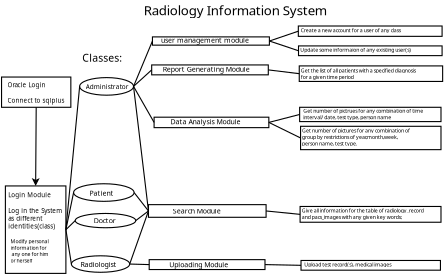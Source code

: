 <?xml version="1.0" encoding="UTF-8"?>
<dia:diagram xmlns:dia="http://www.lysator.liu.se/~alla/dia/">
  <dia:layer name="Background" visible="true" active="true">
    <dia:object type="Standard - Text" version="1" id="O0">
      <dia:attribute name="obj_pos">
        <dia:point val="12.868,-388.073"/>
      </dia:attribute>
      <dia:attribute name="obj_bb">
        <dia:rectangle val="12.868,-389.193;31.03,-387.788"/>
      </dia:attribute>
      <dia:attribute name="text">
        <dia:composite type="text">
          <dia:attribute name="string">
            <dia:string>#Radiology Information System#</dia:string>
          </dia:attribute>
          <dia:attribute name="font">
            <dia:font family="sans" style="0" name="Helvetica"/>
          </dia:attribute>
          <dia:attribute name="height">
            <dia:real val="1.506"/>
          </dia:attribute>
          <dia:attribute name="pos">
            <dia:point val="12.868,-388.073"/>
          </dia:attribute>
          <dia:attribute name="color">
            <dia:color val="#000000"/>
          </dia:attribute>
          <dia:attribute name="alignment">
            <dia:enum val="0"/>
          </dia:attribute>
        </dia:composite>
      </dia:attribute>
      <dia:attribute name="valign">
        <dia:enum val="3"/>
      </dia:attribute>
    </dia:object>
    <dia:object type="Standard - Box" version="0" id="O1">
      <dia:attribute name="obj_pos">
        <dia:point val="0.3,-372.55"/>
      </dia:attribute>
      <dia:attribute name="obj_bb">
        <dia:rectangle val="0.25,-372.6;5.85,-364.55"/>
      </dia:attribute>
      <dia:attribute name="elem_corner">
        <dia:point val="0.3,-372.55"/>
      </dia:attribute>
      <dia:attribute name="elem_width">
        <dia:real val="5.5"/>
      </dia:attribute>
      <dia:attribute name="elem_height">
        <dia:real val="7.95"/>
      </dia:attribute>
      <dia:attribute name="show_background">
        <dia:boolean val="true"/>
      </dia:attribute>
    </dia:object>
    <dia:object type="Standard - Text" version="1" id="O2">
      <dia:attribute name="obj_pos">
        <dia:point val="0.564,-371.514"/>
      </dia:attribute>
      <dia:attribute name="obj_bb">
        <dia:rectangle val="0.564,-372.041;5.677,-368.545"/>
      </dia:attribute>
      <dia:attribute name="text">
        <dia:composite type="text">
          <dia:attribute name="string">
            <dia:string>#Login Module

Log in the System
as different 
identities(class)#</dia:string>
          </dia:attribute>
          <dia:attribute name="font">
            <dia:font family="sans" style="0" name="Helvetica"/>
          </dia:attribute>
          <dia:attribute name="height">
            <dia:real val="0.708"/>
          </dia:attribute>
          <dia:attribute name="pos">
            <dia:point val="0.564,-371.514"/>
          </dia:attribute>
          <dia:attribute name="color">
            <dia:color val="#000000"/>
          </dia:attribute>
          <dia:attribute name="alignment">
            <dia:enum val="0"/>
          </dia:attribute>
        </dia:composite>
      </dia:attribute>
      <dia:attribute name="valign">
        <dia:enum val="3"/>
      </dia:attribute>
    </dia:object>
    <dia:object type="Standard - Box" version="0" id="O3">
      <dia:attribute name="obj_pos">
        <dia:point val="13.669,-386.1"/>
      </dia:attribute>
      <dia:attribute name="obj_bb">
        <dia:rectangle val="13.619,-386.15;24.35,-385.3"/>
      </dia:attribute>
      <dia:attribute name="elem_corner">
        <dia:point val="13.669,-386.1"/>
      </dia:attribute>
      <dia:attribute name="elem_width">
        <dia:real val="10.631"/>
      </dia:attribute>
      <dia:attribute name="elem_height">
        <dia:real val="0.75"/>
      </dia:attribute>
      <dia:attribute name="show_background">
        <dia:boolean val="true"/>
      </dia:attribute>
    </dia:object>
    <dia:object type="Standard - Box" version="0" id="O4">
      <dia:attribute name="obj_pos">
        <dia:point val="13.6,-383.55"/>
      </dia:attribute>
      <dia:attribute name="obj_bb">
        <dia:rectangle val="13.55,-383.6;24.25,-382.6"/>
      </dia:attribute>
      <dia:attribute name="elem_corner">
        <dia:point val="13.6,-383.55"/>
      </dia:attribute>
      <dia:attribute name="elem_width">
        <dia:real val="10.6"/>
      </dia:attribute>
      <dia:attribute name="elem_height">
        <dia:real val="0.9"/>
      </dia:attribute>
      <dia:attribute name="show_background">
        <dia:boolean val="true"/>
      </dia:attribute>
    </dia:object>
    <dia:object type="Standard - Box" version="0" id="O5">
      <dia:attribute name="obj_pos">
        <dia:point val="13.373,-365.85"/>
      </dia:attribute>
      <dia:attribute name="obj_bb">
        <dia:rectangle val="13.323,-365.9;23.95,-364.9"/>
      </dia:attribute>
      <dia:attribute name="elem_corner">
        <dia:point val="13.373,-365.85"/>
      </dia:attribute>
      <dia:attribute name="elem_width">
        <dia:real val="10.527"/>
      </dia:attribute>
      <dia:attribute name="elem_height">
        <dia:real val="0.9"/>
      </dia:attribute>
      <dia:attribute name="show_background">
        <dia:boolean val="true"/>
      </dia:attribute>
    </dia:object>
    <dia:object type="Standard - Text" version="1" id="O6">
      <dia:attribute name="obj_pos">
        <dia:point val="14.445,-385.559"/>
      </dia:attribute>
      <dia:attribute name="obj_bb">
        <dia:rectangle val="14.445,-386.154;22.933,-385.407"/>
      </dia:attribute>
      <dia:attribute name="text">
        <dia:composite type="text">
          <dia:attribute name="string">
            <dia:string>#user management module#</dia:string>
          </dia:attribute>
          <dia:attribute name="font">
            <dia:font family="sans" style="0" name="Helvetica"/>
          </dia:attribute>
          <dia:attribute name="height">
            <dia:real val="0.8"/>
          </dia:attribute>
          <dia:attribute name="pos">
            <dia:point val="14.445,-385.559"/>
          </dia:attribute>
          <dia:attribute name="color">
            <dia:color val="#000000"/>
          </dia:attribute>
          <dia:attribute name="alignment">
            <dia:enum val="0"/>
          </dia:attribute>
        </dia:composite>
      </dia:attribute>
      <dia:attribute name="valign">
        <dia:enum val="3"/>
      </dia:attribute>
    </dia:object>
    <dia:object type="Standard - Text" version="1" id="O7">
      <dia:attribute name="obj_pos">
        <dia:point val="14.611,-382.922"/>
      </dia:attribute>
      <dia:attribute name="obj_bb">
        <dia:rectangle val="14.611,-383.517;23.056,-382.77"/>
      </dia:attribute>
      <dia:attribute name="text">
        <dia:composite type="text">
          <dia:attribute name="string">
            <dia:string>#Report Generating Module#</dia:string>
          </dia:attribute>
          <dia:attribute name="font">
            <dia:font family="sans" style="0" name="Helvetica"/>
          </dia:attribute>
          <dia:attribute name="height">
            <dia:real val="0.8"/>
          </dia:attribute>
          <dia:attribute name="pos">
            <dia:point val="14.611,-382.922"/>
          </dia:attribute>
          <dia:attribute name="color">
            <dia:color val="#000000"/>
          </dia:attribute>
          <dia:attribute name="alignment">
            <dia:enum val="0"/>
          </dia:attribute>
        </dia:composite>
      </dia:attribute>
      <dia:attribute name="valign">
        <dia:enum val="3"/>
      </dia:attribute>
    </dia:object>
    <dia:object type="Standard - Box" version="0" id="O8">
      <dia:attribute name="obj_pos">
        <dia:point val="13.818,-378.8"/>
      </dia:attribute>
      <dia:attribute name="obj_bb">
        <dia:rectangle val="13.768,-378.85;24.3,-377.8"/>
      </dia:attribute>
      <dia:attribute name="elem_corner">
        <dia:point val="13.818,-378.8"/>
      </dia:attribute>
      <dia:attribute name="elem_width">
        <dia:real val="10.432"/>
      </dia:attribute>
      <dia:attribute name="elem_height">
        <dia:real val="0.95"/>
      </dia:attribute>
      <dia:attribute name="show_background">
        <dia:boolean val="true"/>
      </dia:attribute>
    </dia:object>
    <dia:object type="Standard - Box" version="0" id="O9">
      <dia:attribute name="obj_pos">
        <dia:point val="13.307,-370.85"/>
      </dia:attribute>
      <dia:attribute name="obj_bb">
        <dia:rectangle val="13.257,-370.9;24.05,-369.65"/>
      </dia:attribute>
      <dia:attribute name="elem_corner">
        <dia:point val="13.307,-370.85"/>
      </dia:attribute>
      <dia:attribute name="elem_width">
        <dia:real val="10.693"/>
      </dia:attribute>
      <dia:attribute name="elem_height">
        <dia:real val="1.15"/>
      </dia:attribute>
      <dia:attribute name="show_background">
        <dia:boolean val="true"/>
      </dia:attribute>
    </dia:object>
    <dia:object type="Standard - Text" version="1" id="O10">
      <dia:attribute name="obj_pos">
        <dia:point val="15.187,-365.16"/>
      </dia:attribute>
      <dia:attribute name="obj_bb">
        <dia:rectangle val="15.187,-365.755;21.157,-365.008"/>
      </dia:attribute>
      <dia:attribute name="text">
        <dia:composite type="text">
          <dia:attribute name="string">
            <dia:string>#Uploading Module #</dia:string>
          </dia:attribute>
          <dia:attribute name="font">
            <dia:font family="sans" style="0" name="Helvetica"/>
          </dia:attribute>
          <dia:attribute name="height">
            <dia:real val="0.8"/>
          </dia:attribute>
          <dia:attribute name="pos">
            <dia:point val="15.187,-365.16"/>
          </dia:attribute>
          <dia:attribute name="color">
            <dia:color val="#000000"/>
          </dia:attribute>
          <dia:attribute name="alignment">
            <dia:enum val="0"/>
          </dia:attribute>
        </dia:composite>
      </dia:attribute>
      <dia:attribute name="valign">
        <dia:enum val="3"/>
      </dia:attribute>
    </dia:object>
    <dia:object type="Standard - Text" version="1" id="O11">
      <dia:attribute name="obj_pos">
        <dia:point val="15.507,-370.043"/>
      </dia:attribute>
      <dia:attribute name="obj_bb">
        <dia:rectangle val="15.507,-370.638;20.24,-369.891"/>
      </dia:attribute>
      <dia:attribute name="text">
        <dia:composite type="text">
          <dia:attribute name="string">
            <dia:string>#Search Module#</dia:string>
          </dia:attribute>
          <dia:attribute name="font">
            <dia:font family="sans" style="0" name="Helvetica"/>
          </dia:attribute>
          <dia:attribute name="height">
            <dia:real val="0.8"/>
          </dia:attribute>
          <dia:attribute name="pos">
            <dia:point val="15.507,-370.043"/>
          </dia:attribute>
          <dia:attribute name="color">
            <dia:color val="#000000"/>
          </dia:attribute>
          <dia:attribute name="alignment">
            <dia:enum val="0"/>
          </dia:attribute>
        </dia:composite>
      </dia:attribute>
      <dia:attribute name="valign">
        <dia:enum val="3"/>
      </dia:attribute>
    </dia:object>
    <dia:object type="Standard - Text" version="1" id="O12">
      <dia:attribute name="obj_pos">
        <dia:point val="15.319,-378.15"/>
      </dia:attribute>
      <dia:attribute name="obj_bb">
        <dia:rectangle val="15.319,-378.745;22.217,-377.998"/>
      </dia:attribute>
      <dia:attribute name="text">
        <dia:composite type="text">
          <dia:attribute name="string">
            <dia:string>#Data Analysis Module#</dia:string>
          </dia:attribute>
          <dia:attribute name="font">
            <dia:font family="sans" style="0" name="Helvetica"/>
          </dia:attribute>
          <dia:attribute name="height">
            <dia:real val="0.8"/>
          </dia:attribute>
          <dia:attribute name="pos">
            <dia:point val="15.319,-378.15"/>
          </dia:attribute>
          <dia:attribute name="color">
            <dia:color val="#000000"/>
          </dia:attribute>
          <dia:attribute name="alignment">
            <dia:enum val="0"/>
          </dia:attribute>
        </dia:composite>
      </dia:attribute>
      <dia:attribute name="valign">
        <dia:enum val="3"/>
      </dia:attribute>
    </dia:object>
    <dia:object type="Standard - Box" version="0" id="O13">
      <dia:attribute name="obj_pos">
        <dia:point val="-0.049,-382.45"/>
      </dia:attribute>
      <dia:attribute name="obj_bb">
        <dia:rectangle val="-0.099,-382.5;6.3,-379.65"/>
      </dia:attribute>
      <dia:attribute name="elem_corner">
        <dia:point val="-0.049,-382.45"/>
      </dia:attribute>
      <dia:attribute name="elem_width">
        <dia:real val="6.299"/>
      </dia:attribute>
      <dia:attribute name="elem_height">
        <dia:real val="2.75"/>
      </dia:attribute>
      <dia:attribute name="show_background">
        <dia:boolean val="true"/>
      </dia:attribute>
    </dia:object>
    <dia:object type="Standard - Text" version="1" id="O14">
      <dia:attribute name="obj_pos">
        <dia:point val="0.501,-381.526"/>
      </dia:attribute>
      <dia:attribute name="obj_bb">
        <dia:rectangle val="0.501,-382.053;5.761,-379.974"/>
      </dia:attribute>
      <dia:attribute name="text">
        <dia:composite type="text">
          <dia:attribute name="string">
            <dia:string>#Oracle Login

Connect to sqlplus#</dia:string>
          </dia:attribute>
          <dia:attribute name="font">
            <dia:font family="sans" style="0" name="Helvetica"/>
          </dia:attribute>
          <dia:attribute name="height">
            <dia:real val="0.708"/>
          </dia:attribute>
          <dia:attribute name="pos">
            <dia:point val="0.501,-381.526"/>
          </dia:attribute>
          <dia:attribute name="color">
            <dia:color val="#000000"/>
          </dia:attribute>
          <dia:attribute name="alignment">
            <dia:enum val="0"/>
          </dia:attribute>
        </dia:composite>
      </dia:attribute>
      <dia:attribute name="valign">
        <dia:enum val="3"/>
      </dia:attribute>
    </dia:object>
    <dia:object type="Standard - Ellipse" version="0" id="O15">
      <dia:attribute name="obj_pos">
        <dia:point val="7.05,-382.4"/>
      </dia:attribute>
      <dia:attribute name="obj_bb">
        <dia:rectangle val="7,-382.45;12,-380.75"/>
      </dia:attribute>
      <dia:attribute name="elem_corner">
        <dia:point val="7.05,-382.4"/>
      </dia:attribute>
      <dia:attribute name="elem_width">
        <dia:real val="4.9"/>
      </dia:attribute>
      <dia:attribute name="elem_height">
        <dia:real val="1.6"/>
      </dia:attribute>
    </dia:object>
    <dia:object type="Standard - Ellipse" version="0" id="O16">
      <dia:attribute name="obj_pos">
        <dia:point val="6.3,-366.2"/>
      </dia:attribute>
      <dia:attribute name="obj_bb">
        <dia:rectangle val="6.25,-366.25;11.65,-364.65"/>
      </dia:attribute>
      <dia:attribute name="elem_corner">
        <dia:point val="6.3,-366.2"/>
      </dia:attribute>
      <dia:attribute name="elem_width">
        <dia:real val="5.3"/>
      </dia:attribute>
      <dia:attribute name="elem_height">
        <dia:real val="1.5"/>
      </dia:attribute>
    </dia:object>
    <dia:object type="Standard - Ellipse" version="0" id="O17">
      <dia:attribute name="obj_pos">
        <dia:point val="6.65,-370.05"/>
      </dia:attribute>
      <dia:attribute name="obj_bb">
        <dia:rectangle val="6.6,-370.1;12.2,-368.7"/>
      </dia:attribute>
      <dia:attribute name="elem_corner">
        <dia:point val="6.65,-370.05"/>
      </dia:attribute>
      <dia:attribute name="elem_width">
        <dia:real val="5.5"/>
      </dia:attribute>
      <dia:attribute name="elem_height">
        <dia:real val="1.3"/>
      </dia:attribute>
    </dia:object>
    <dia:object type="Standard - Ellipse" version="0" id="O18">
      <dia:attribute name="obj_pos">
        <dia:point val="6.5,-372.75"/>
      </dia:attribute>
      <dia:attribute name="obj_bb">
        <dia:rectangle val="6.45,-372.8;12.05,-371.1"/>
      </dia:attribute>
      <dia:attribute name="elem_corner">
        <dia:point val="6.5,-372.75"/>
      </dia:attribute>
      <dia:attribute name="elem_width">
        <dia:real val="5.5"/>
      </dia:attribute>
      <dia:attribute name="elem_height">
        <dia:real val="1.6"/>
      </dia:attribute>
    </dia:object>
    <dia:object type="Standard - Line" version="0" id="O19">
      <dia:attribute name="obj_pos">
        <dia:point val="7.05,-381.6"/>
      </dia:attribute>
      <dia:attribute name="obj_bb">
        <dia:rectangle val="5.745,-381.655;7.105,-368.52"/>
      </dia:attribute>
      <dia:attribute name="conn_endpoints">
        <dia:point val="7.05,-381.6"/>
        <dia:point val="5.8,-368.575"/>
      </dia:attribute>
      <dia:attribute name="numcp">
        <dia:int val="1"/>
      </dia:attribute>
      <dia:connections>
        <dia:connection handle="0" to="O15" connection="3"/>
        <dia:connection handle="1" to="O1" connection="4"/>
      </dia:connections>
    </dia:object>
    <dia:object type="Standard - Text" version="1" id="O20">
      <dia:attribute name="obj_pos">
        <dia:point val="7.6,-381.35"/>
      </dia:attribute>
      <dia:attribute name="obj_bb">
        <dia:rectangle val="7.6,-381.893;11.582,-381.21"/>
      </dia:attribute>
      <dia:attribute name="text">
        <dia:composite type="text">
          <dia:attribute name="string">
            <dia:string>#Administrator#</dia:string>
          </dia:attribute>
          <dia:attribute name="font">
            <dia:font family="sans" style="0" name="Helvetica"/>
          </dia:attribute>
          <dia:attribute name="height">
            <dia:real val="0.73"/>
          </dia:attribute>
          <dia:attribute name="pos">
            <dia:point val="7.6,-381.35"/>
          </dia:attribute>
          <dia:attribute name="color">
            <dia:color val="#000000"/>
          </dia:attribute>
          <dia:attribute name="alignment">
            <dia:enum val="0"/>
          </dia:attribute>
        </dia:composite>
      </dia:attribute>
      <dia:attribute name="valign">
        <dia:enum val="3"/>
      </dia:attribute>
    </dia:object>
    <dia:object type="Standard - Text" version="1" id="O21">
      <dia:attribute name="obj_pos">
        <dia:point val="7.954,-371.666"/>
      </dia:attribute>
      <dia:attribute name="obj_bb">
        <dia:rectangle val="7.954,-372.261;10.182,-371.514"/>
      </dia:attribute>
      <dia:attribute name="text">
        <dia:composite type="text">
          <dia:attribute name="string">
            <dia:string>#Patient#</dia:string>
          </dia:attribute>
          <dia:attribute name="font">
            <dia:font family="sans" style="0" name="Helvetica"/>
          </dia:attribute>
          <dia:attribute name="height">
            <dia:real val="0.8"/>
          </dia:attribute>
          <dia:attribute name="pos">
            <dia:point val="7.954,-371.666"/>
          </dia:attribute>
          <dia:attribute name="color">
            <dia:color val="#000000"/>
          </dia:attribute>
          <dia:attribute name="alignment">
            <dia:enum val="0"/>
          </dia:attribute>
        </dia:composite>
      </dia:attribute>
      <dia:attribute name="valign">
        <dia:enum val="3"/>
      </dia:attribute>
    </dia:object>
    <dia:object type="Standard - Text" version="1" id="O22">
      <dia:attribute name="obj_pos">
        <dia:point val="7.132,-365.185"/>
      </dia:attribute>
      <dia:attribute name="obj_bb">
        <dia:rectangle val="7.132,-365.78;10.669,-365.033"/>
      </dia:attribute>
      <dia:attribute name="text">
        <dia:composite type="text">
          <dia:attribute name="string">
            <dia:string>#Radiologist#</dia:string>
          </dia:attribute>
          <dia:attribute name="font">
            <dia:font family="sans" style="0" name="Helvetica"/>
          </dia:attribute>
          <dia:attribute name="height">
            <dia:real val="0.8"/>
          </dia:attribute>
          <dia:attribute name="pos">
            <dia:point val="7.132,-365.185"/>
          </dia:attribute>
          <dia:attribute name="color">
            <dia:color val="#000000"/>
          </dia:attribute>
          <dia:attribute name="alignment">
            <dia:enum val="0"/>
          </dia:attribute>
        </dia:composite>
      </dia:attribute>
      <dia:attribute name="valign">
        <dia:enum val="3"/>
      </dia:attribute>
    </dia:object>
    <dia:object type="Standard - Text" version="1" id="O23">
      <dia:attribute name="obj_pos">
        <dia:point val="8.338,-369.153"/>
      </dia:attribute>
      <dia:attribute name="obj_bb">
        <dia:rectangle val="8.338,-369.748;10.481,-369.001"/>
      </dia:attribute>
      <dia:attribute name="text">
        <dia:composite type="text">
          <dia:attribute name="string">
            <dia:string>#Doctor#</dia:string>
          </dia:attribute>
          <dia:attribute name="font">
            <dia:font family="sans" style="0" name="Helvetica"/>
          </dia:attribute>
          <dia:attribute name="height">
            <dia:real val="0.8"/>
          </dia:attribute>
          <dia:attribute name="pos">
            <dia:point val="8.338,-369.153"/>
          </dia:attribute>
          <dia:attribute name="color">
            <dia:color val="#000000"/>
          </dia:attribute>
          <dia:attribute name="alignment">
            <dia:enum val="0"/>
          </dia:attribute>
        </dia:composite>
      </dia:attribute>
      <dia:attribute name="valign">
        <dia:enum val="3"/>
      </dia:attribute>
    </dia:object>
    <dia:object type="Standard - Line" version="0" id="O24">
      <dia:attribute name="obj_pos">
        <dia:point val="11.95,-381.6"/>
      </dia:attribute>
      <dia:attribute name="obj_bb">
        <dia:rectangle val="11.885,-385.79;13.734,-381.535"/>
      </dia:attribute>
      <dia:attribute name="conn_endpoints">
        <dia:point val="11.95,-381.6"/>
        <dia:point val="13.669,-385.725"/>
      </dia:attribute>
      <dia:attribute name="numcp">
        <dia:int val="1"/>
      </dia:attribute>
      <dia:connections>
        <dia:connection handle="0" to="O15" connection="4"/>
        <dia:connection handle="1" to="O3" connection="3"/>
      </dia:connections>
    </dia:object>
    <dia:object type="Standard - Line" version="0" id="O25">
      <dia:attribute name="obj_pos">
        <dia:point val="11.95,-381.6"/>
      </dia:attribute>
      <dia:attribute name="obj_bb">
        <dia:rectangle val="11.879,-383.171;13.671,-381.529"/>
      </dia:attribute>
      <dia:attribute name="conn_endpoints">
        <dia:point val="11.95,-381.6"/>
        <dia:point val="13.6,-383.1"/>
      </dia:attribute>
      <dia:attribute name="numcp">
        <dia:int val="1"/>
      </dia:attribute>
      <dia:connections>
        <dia:connection handle="0" to="O15" connection="4"/>
        <dia:connection handle="1" to="O4" connection="3"/>
      </dia:connections>
    </dia:object>
    <dia:object type="Standard - Line" version="0" id="O26">
      <dia:attribute name="obj_pos">
        <dia:point val="11.95,-381.6"/>
      </dia:attribute>
      <dia:attribute name="obj_bb">
        <dia:rectangle val="11.882,-381.668;13.886,-378.257"/>
      </dia:attribute>
      <dia:attribute name="conn_endpoints">
        <dia:point val="11.95,-381.6"/>
        <dia:point val="13.818,-378.325"/>
      </dia:attribute>
      <dia:attribute name="numcp">
        <dia:int val="1"/>
      </dia:attribute>
      <dia:connections>
        <dia:connection handle="0" to="O15" connection="4"/>
        <dia:connection handle="1" to="O8" connection="3"/>
      </dia:connections>
    </dia:object>
    <dia:object type="Standard - Line" version="0" id="O27">
      <dia:attribute name="obj_pos">
        <dia:point val="12,-371.95"/>
      </dia:attribute>
      <dia:attribute name="obj_bb">
        <dia:rectangle val="11.93,-372.02;13.378,-370.205"/>
      </dia:attribute>
      <dia:attribute name="conn_endpoints">
        <dia:point val="12,-371.95"/>
        <dia:point val="13.307,-370.275"/>
      </dia:attribute>
      <dia:attribute name="numcp">
        <dia:int val="1"/>
      </dia:attribute>
      <dia:connections>
        <dia:connection handle="0" to="O18" connection="4"/>
        <dia:connection handle="1" to="O9" connection="3"/>
      </dia:connections>
    </dia:object>
    <dia:object type="Standard - Line" version="0" id="O28">
      <dia:attribute name="obj_pos">
        <dia:point val="3.101,-379.7"/>
      </dia:attribute>
      <dia:attribute name="obj_bb">
        <dia:rectangle val="2.693,-379.75;3.416,-372.438"/>
      </dia:attribute>
      <dia:attribute name="conn_endpoints">
        <dia:point val="3.101,-379.7"/>
        <dia:point val="3.05,-372.55"/>
      </dia:attribute>
      <dia:attribute name="numcp">
        <dia:int val="1"/>
      </dia:attribute>
      <dia:attribute name="end_arrow">
        <dia:enum val="22"/>
      </dia:attribute>
      <dia:attribute name="end_arrow_length">
        <dia:real val="0.5"/>
      </dia:attribute>
      <dia:attribute name="end_arrow_width">
        <dia:real val="0.5"/>
      </dia:attribute>
      <dia:connections>
        <dia:connection handle="0" to="O13" connection="6"/>
        <dia:connection handle="1" to="O1" connection="1"/>
      </dia:connections>
    </dia:object>
    <dia:object type="Standard - Text" version="1" id="O29">
      <dia:attribute name="obj_pos">
        <dia:point val="7.291,-383.844"/>
      </dia:attribute>
      <dia:attribute name="obj_bb">
        <dia:rectangle val="7.291,-384.726;11.191,-383.619"/>
      </dia:attribute>
      <dia:attribute name="text">
        <dia:composite type="text">
          <dia:attribute name="string">
            <dia:string>#Classes:#</dia:string>
          </dia:attribute>
          <dia:attribute name="font">
            <dia:font family="sans" style="0" name="Helvetica"/>
          </dia:attribute>
          <dia:attribute name="height">
            <dia:real val="1.188"/>
          </dia:attribute>
          <dia:attribute name="pos">
            <dia:point val="7.291,-383.844"/>
          </dia:attribute>
          <dia:attribute name="color">
            <dia:color val="#000000"/>
          </dia:attribute>
          <dia:attribute name="alignment">
            <dia:enum val="0"/>
          </dia:attribute>
        </dia:composite>
      </dia:attribute>
      <dia:attribute name="valign">
        <dia:enum val="3"/>
      </dia:attribute>
    </dia:object>
    <dia:object type="Standard - Line" version="0" id="O30">
      <dia:attribute name="obj_pos">
        <dia:point val="5.8,-368.575"/>
      </dia:attribute>
      <dia:attribute name="obj_bb">
        <dia:rectangle val="5.741,-372.009;6.559,-368.516"/>
      </dia:attribute>
      <dia:attribute name="conn_endpoints">
        <dia:point val="5.8,-368.575"/>
        <dia:point val="6.5,-371.95"/>
      </dia:attribute>
      <dia:attribute name="numcp">
        <dia:int val="1"/>
      </dia:attribute>
      <dia:connections>
        <dia:connection handle="0" to="O1" connection="4"/>
        <dia:connection handle="1" to="O18" connection="3"/>
      </dia:connections>
    </dia:object>
    <dia:object type="Standard - Line" version="0" id="O31">
      <dia:attribute name="obj_pos">
        <dia:point val="5.8,-368.575"/>
      </dia:attribute>
      <dia:attribute name="obj_bb">
        <dia:rectangle val="5.729,-369.471;6.721,-368.504"/>
      </dia:attribute>
      <dia:attribute name="conn_endpoints">
        <dia:point val="5.8,-368.575"/>
        <dia:point val="6.65,-369.4"/>
      </dia:attribute>
      <dia:attribute name="numcp">
        <dia:int val="1"/>
      </dia:attribute>
      <dia:connections>
        <dia:connection handle="0" to="O1" connection="4"/>
        <dia:connection handle="1" to="O17" connection="3"/>
      </dia:connections>
    </dia:object>
    <dia:object type="Standard - Line" version="0" id="O32">
      <dia:attribute name="obj_pos">
        <dia:point val="5.8,-368.575"/>
      </dia:attribute>
      <dia:attribute name="obj_bb">
        <dia:rectangle val="5.743,-368.632;6.357,-365.393"/>
      </dia:attribute>
      <dia:attribute name="conn_endpoints">
        <dia:point val="5.8,-368.575"/>
        <dia:point val="6.3,-365.45"/>
      </dia:attribute>
      <dia:attribute name="numcp">
        <dia:int val="1"/>
      </dia:attribute>
      <dia:connections>
        <dia:connection handle="0" to="O1" connection="4"/>
        <dia:connection handle="1" to="O16" connection="3"/>
      </dia:connections>
    </dia:object>
    <dia:object type="Standard - Line" version="0" id="O33">
      <dia:attribute name="obj_pos">
        <dia:point val="11.95,-381.6"/>
      </dia:attribute>
      <dia:attribute name="obj_bb">
        <dia:rectangle val="11.894,-381.656;13.363,-370.219"/>
      </dia:attribute>
      <dia:attribute name="conn_endpoints">
        <dia:point val="11.95,-381.6"/>
        <dia:point val="13.307,-370.275"/>
      </dia:attribute>
      <dia:attribute name="numcp">
        <dia:int val="1"/>
      </dia:attribute>
      <dia:connections>
        <dia:connection handle="0" to="O15" connection="4"/>
        <dia:connection handle="1" to="O9" connection="3"/>
      </dia:connections>
    </dia:object>
    <dia:object type="Standard - Line" version="0" id="O34">
      <dia:attribute name="obj_pos">
        <dia:point val="12.15,-369.4"/>
      </dia:attribute>
      <dia:attribute name="obj_bb">
        <dia:rectangle val="12.08,-370.345;13.377,-369.33"/>
      </dia:attribute>
      <dia:attribute name="conn_endpoints">
        <dia:point val="12.15,-369.4"/>
        <dia:point val="13.307,-370.275"/>
      </dia:attribute>
      <dia:attribute name="numcp">
        <dia:int val="1"/>
      </dia:attribute>
      <dia:connections>
        <dia:connection handle="0" to="O17" connection="4"/>
        <dia:connection handle="1" to="O9" connection="3"/>
      </dia:connections>
    </dia:object>
    <dia:object type="Standard - Line" version="0" id="O35">
      <dia:attribute name="obj_pos">
        <dia:point val="11.6,-365.45"/>
      </dia:attribute>
      <dia:attribute name="obj_bb">
        <dia:rectangle val="11.536,-370.339;13.371,-365.386"/>
      </dia:attribute>
      <dia:attribute name="conn_endpoints">
        <dia:point val="11.6,-365.45"/>
        <dia:point val="13.307,-370.275"/>
      </dia:attribute>
      <dia:attribute name="numcp">
        <dia:int val="1"/>
      </dia:attribute>
      <dia:connections>
        <dia:connection handle="0" to="O16" connection="4"/>
        <dia:connection handle="1" to="O9" connection="3"/>
      </dia:connections>
    </dia:object>
    <dia:object type="Standard - Line" version="0" id="O36">
      <dia:attribute name="obj_pos">
        <dia:point val="11.6,-365.45"/>
      </dia:attribute>
      <dia:attribute name="obj_bb">
        <dia:rectangle val="11.549,-365.501;13.424,-365.349"/>
      </dia:attribute>
      <dia:attribute name="conn_endpoints">
        <dia:point val="11.6,-365.45"/>
        <dia:point val="13.373,-365.4"/>
      </dia:attribute>
      <dia:attribute name="numcp">
        <dia:int val="1"/>
      </dia:attribute>
      <dia:connections>
        <dia:connection handle="0" to="O16" connection="4"/>
        <dia:connection handle="1" to="O5" connection="3"/>
      </dia:connections>
    </dia:object>
    <dia:object type="Standard - Text" version="1" id="O37">
      <dia:attribute name="obj_pos">
        <dia:point val="12.736,-385.12"/>
      </dia:attribute>
      <dia:attribute name="obj_bb">
        <dia:rectangle val="12.736,-385.715;12.736,-384.968"/>
      </dia:attribute>
      <dia:attribute name="text">
        <dia:composite type="text">
          <dia:attribute name="string">
            <dia:string>##</dia:string>
          </dia:attribute>
          <dia:attribute name="font">
            <dia:font family="sans" style="0" name="Helvetica"/>
          </dia:attribute>
          <dia:attribute name="height">
            <dia:real val="0.8"/>
          </dia:attribute>
          <dia:attribute name="pos">
            <dia:point val="12.736,-385.12"/>
          </dia:attribute>
          <dia:attribute name="color">
            <dia:color val="#000000"/>
          </dia:attribute>
          <dia:attribute name="alignment">
            <dia:enum val="0"/>
          </dia:attribute>
        </dia:composite>
      </dia:attribute>
      <dia:attribute name="valign">
        <dia:enum val="3"/>
      </dia:attribute>
    </dia:object>
    <dia:object type="Standard - Box" version="0" id="O38">
      <dia:attribute name="obj_pos">
        <dia:point val="26.931,-387.09"/>
      </dia:attribute>
      <dia:attribute name="obj_bb">
        <dia:rectangle val="26.881,-387.14;40.05,-386.1"/>
      </dia:attribute>
      <dia:attribute name="elem_corner">
        <dia:point val="26.931,-387.09"/>
      </dia:attribute>
      <dia:attribute name="elem_width">
        <dia:real val="13.069"/>
      </dia:attribute>
      <dia:attribute name="elem_height">
        <dia:real val="0.94"/>
      </dia:attribute>
      <dia:attribute name="show_background">
        <dia:boolean val="true"/>
      </dia:attribute>
    </dia:object>
    <dia:object type="Standard - Box" version="0" id="O39">
      <dia:attribute name="obj_pos">
        <dia:point val="27.015,-383.462"/>
      </dia:attribute>
      <dia:attribute name="obj_bb">
        <dia:rectangle val="26.965,-383.512;40.1,-382"/>
      </dia:attribute>
      <dia:attribute name="elem_corner">
        <dia:point val="27.015,-383.462"/>
      </dia:attribute>
      <dia:attribute name="elem_width">
        <dia:real val="13.035"/>
      </dia:attribute>
      <dia:attribute name="elem_height">
        <dia:real val="1.412"/>
      </dia:attribute>
      <dia:attribute name="show_background">
        <dia:boolean val="true"/>
      </dia:attribute>
    </dia:object>
    <dia:object type="Standard - Box" version="0" id="O40">
      <dia:attribute name="obj_pos">
        <dia:point val="26.948,-385.28"/>
      </dia:attribute>
      <dia:attribute name="obj_bb">
        <dia:rectangle val="26.898,-385.33;40.05,-384.347"/>
      </dia:attribute>
      <dia:attribute name="elem_corner">
        <dia:point val="26.948,-385.28"/>
      </dia:attribute>
      <dia:attribute name="elem_width">
        <dia:real val="13.052"/>
      </dia:attribute>
      <dia:attribute name="elem_height">
        <dia:real val="0.883"/>
      </dia:attribute>
      <dia:attribute name="show_background">
        <dia:boolean val="true"/>
      </dia:attribute>
    </dia:object>
    <dia:object type="Standard - Box" version="0" id="O41">
      <dia:attribute name="obj_pos">
        <dia:point val="27.05,-379.7"/>
      </dia:attribute>
      <dia:attribute name="obj_bb">
        <dia:rectangle val="27,-379.75;39.95,-378.35"/>
      </dia:attribute>
      <dia:attribute name="elem_corner">
        <dia:point val="27.05,-379.7"/>
      </dia:attribute>
      <dia:attribute name="elem_width">
        <dia:real val="12.85"/>
      </dia:attribute>
      <dia:attribute name="elem_height">
        <dia:real val="1.3"/>
      </dia:attribute>
      <dia:attribute name="show_background">
        <dia:boolean val="true"/>
      </dia:attribute>
    </dia:object>
    <dia:object type="Standard - Box" version="0" id="O42">
      <dia:attribute name="obj_pos">
        <dia:point val="27.134,-377.972"/>
      </dia:attribute>
      <dia:attribute name="obj_bb">
        <dia:rectangle val="27.084,-378.022;39.95,-375.8"/>
      </dia:attribute>
      <dia:attribute name="elem_corner">
        <dia:point val="27.134,-377.972"/>
      </dia:attribute>
      <dia:attribute name="elem_width">
        <dia:real val="12.766"/>
      </dia:attribute>
      <dia:attribute name="elem_height">
        <dia:real val="2.122"/>
      </dia:attribute>
      <dia:attribute name="show_background">
        <dia:boolean val="true"/>
      </dia:attribute>
    </dia:object>
    <dia:object type="Standard - Box" version="0" id="O43">
      <dia:attribute name="obj_pos">
        <dia:point val="27.091,-370.684"/>
      </dia:attribute>
      <dia:attribute name="obj_bb">
        <dia:rectangle val="27.041,-370.734;39.95,-369.2"/>
      </dia:attribute>
      <dia:attribute name="elem_corner">
        <dia:point val="27.091,-370.684"/>
      </dia:attribute>
      <dia:attribute name="elem_width">
        <dia:real val="12.809"/>
      </dia:attribute>
      <dia:attribute name="elem_height">
        <dia:real val="1.434"/>
      </dia:attribute>
      <dia:attribute name="show_background">
        <dia:boolean val="true"/>
      </dia:attribute>
    </dia:object>
    <dia:object type="Standard - Box" version="0" id="O44">
      <dia:attribute name="obj_pos">
        <dia:point val="27.175,-365.775"/>
      </dia:attribute>
      <dia:attribute name="obj_bb">
        <dia:rectangle val="27.125,-365.825;39.9,-364.842"/>
      </dia:attribute>
      <dia:attribute name="elem_corner">
        <dia:point val="27.175,-365.775"/>
      </dia:attribute>
      <dia:attribute name="elem_width">
        <dia:real val="12.675"/>
      </dia:attribute>
      <dia:attribute name="elem_height">
        <dia:real val="0.883"/>
      </dia:attribute>
      <dia:attribute name="show_background">
        <dia:boolean val="true"/>
      </dia:attribute>
    </dia:object>
    <dia:object type="Standard - Line" version="0" id="O45">
      <dia:attribute name="obj_pos">
        <dia:point val="24.3,-385.725"/>
      </dia:attribute>
      <dia:attribute name="obj_bb">
        <dia:rectangle val="24.237,-386.683;26.995,-385.662"/>
      </dia:attribute>
      <dia:attribute name="conn_endpoints">
        <dia:point val="24.3,-385.725"/>
        <dia:point val="26.931,-386.62"/>
      </dia:attribute>
      <dia:attribute name="numcp">
        <dia:int val="1"/>
      </dia:attribute>
      <dia:connections>
        <dia:connection handle="0" to="O3" connection="4"/>
        <dia:connection handle="1" to="O38" connection="3"/>
      </dia:connections>
    </dia:object>
    <dia:object type="Standard - Line" version="0" id="O46">
      <dia:attribute name="obj_pos">
        <dia:point val="24.3,-385.725"/>
      </dia:attribute>
      <dia:attribute name="obj_bb">
        <dia:rectangle val="24.237,-385.788;27.011,-384.776"/>
      </dia:attribute>
      <dia:attribute name="conn_endpoints">
        <dia:point val="24.3,-385.725"/>
        <dia:point val="26.948,-384.839"/>
      </dia:attribute>
      <dia:attribute name="numcp">
        <dia:int val="1"/>
      </dia:attribute>
      <dia:connections>
        <dia:connection handle="0" to="O3" connection="4"/>
        <dia:connection handle="1" to="O40" connection="3"/>
      </dia:connections>
    </dia:object>
    <dia:object type="Standard - Line" version="0" id="O47">
      <dia:attribute name="obj_pos">
        <dia:point val="24.2,-383.1"/>
      </dia:attribute>
      <dia:attribute name="obj_bb">
        <dia:rectangle val="24.144,-383.156;27.07,-382.7"/>
      </dia:attribute>
      <dia:attribute name="conn_endpoints">
        <dia:point val="24.2,-383.1"/>
        <dia:point val="27.015,-382.756"/>
      </dia:attribute>
      <dia:attribute name="numcp">
        <dia:int val="1"/>
      </dia:attribute>
      <dia:connections>
        <dia:connection handle="0" to="O4" connection="4"/>
        <dia:connection handle="1" to="O39" connection="3"/>
      </dia:connections>
    </dia:object>
    <dia:object type="Standard - Line" version="0" id="O48">
      <dia:attribute name="obj_pos">
        <dia:point val="24.25,-378.325"/>
      </dia:attribute>
      <dia:attribute name="obj_bb">
        <dia:rectangle val="24.189,-379.111;27.111,-378.264"/>
      </dia:attribute>
      <dia:attribute name="conn_endpoints">
        <dia:point val="24.25,-378.325"/>
        <dia:point val="27.05,-379.05"/>
      </dia:attribute>
      <dia:attribute name="numcp">
        <dia:int val="1"/>
      </dia:attribute>
      <dia:connections>
        <dia:connection handle="0" to="O8" connection="4"/>
        <dia:connection handle="1" to="O41" connection="3"/>
      </dia:connections>
    </dia:object>
    <dia:object type="Standard - Line" version="0" id="O49">
      <dia:attribute name="obj_pos">
        <dia:point val="24.25,-378.325"/>
      </dia:attribute>
      <dia:attribute name="obj_bb">
        <dia:rectangle val="24.183,-378.392;27.201,-376.844"/>
      </dia:attribute>
      <dia:attribute name="conn_endpoints">
        <dia:point val="24.25,-378.325"/>
        <dia:point val="27.134,-376.911"/>
      </dia:attribute>
      <dia:attribute name="numcp">
        <dia:int val="1"/>
      </dia:attribute>
      <dia:connections>
        <dia:connection handle="0" to="O8" connection="4"/>
        <dia:connection handle="1" to="O42" connection="3"/>
      </dia:connections>
    </dia:object>
    <dia:object type="Standard - Line" version="0" id="O50">
      <dia:attribute name="obj_pos">
        <dia:point val="24,-370.275"/>
      </dia:attribute>
      <dia:attribute name="obj_bb">
        <dia:rectangle val="23.945,-370.33;27.146,-369.912"/>
      </dia:attribute>
      <dia:attribute name="conn_endpoints">
        <dia:point val="24,-370.275"/>
        <dia:point val="27.091,-369.967"/>
      </dia:attribute>
      <dia:attribute name="numcp">
        <dia:int val="1"/>
      </dia:attribute>
      <dia:connections>
        <dia:connection handle="0" to="O9" connection="4"/>
        <dia:connection handle="1" to="O43" connection="3"/>
      </dia:connections>
    </dia:object>
    <dia:object type="Standard - Line" version="0" id="O51">
      <dia:attribute name="obj_pos">
        <dia:point val="23.9,-365.4"/>
      </dia:attribute>
      <dia:attribute name="obj_bb">
        <dia:rectangle val="23.849,-365.451;27.226,-365.283"/>
      </dia:attribute>
      <dia:attribute name="conn_endpoints">
        <dia:point val="23.9,-365.4"/>
        <dia:point val="27.175,-365.334"/>
      </dia:attribute>
      <dia:attribute name="numcp">
        <dia:int val="1"/>
      </dia:attribute>
      <dia:connections>
        <dia:connection handle="0" to="O5" connection="4"/>
        <dia:connection handle="1" to="O44" connection="3"/>
      </dia:connections>
    </dia:object>
    <dia:object type="Standard - Text" version="1" id="O52">
      <dia:attribute name="obj_pos">
        <dia:point val="0.767,-367.349"/>
      </dia:attribute>
      <dia:attribute name="obj_bb">
        <dia:rectangle val="0.767,-367.786;4.655,-365.471"/>
      </dia:attribute>
      <dia:attribute name="text">
        <dia:composite type="text">
          <dia:attribute name="string">
            <dia:string>#Modify personal 
information for
 any one for him
or herself#</dia:string>
          </dia:attribute>
          <dia:attribute name="font">
            <dia:font family="sans" style="0" name="Helvetica"/>
          </dia:attribute>
          <dia:attribute name="height">
            <dia:real val="0.588"/>
          </dia:attribute>
          <dia:attribute name="pos">
            <dia:point val="0.767,-367.349"/>
          </dia:attribute>
          <dia:attribute name="color">
            <dia:color val="#000000"/>
          </dia:attribute>
          <dia:attribute name="alignment">
            <dia:enum val="0"/>
          </dia:attribute>
        </dia:composite>
      </dia:attribute>
      <dia:attribute name="valign">
        <dia:enum val="3"/>
      </dia:attribute>
    </dia:object>
    <dia:object type="Standard - Text" version="1" id="O53">
      <dia:attribute name="obj_pos">
        <dia:point val="27.141,-386.52"/>
      </dia:attribute>
      <dia:attribute name="obj_bb">
        <dia:rectangle val="27.141,-386.957;37.628,-386.407"/>
      </dia:attribute>
      <dia:attribute name="text">
        <dia:composite type="text">
          <dia:attribute name="string">
            <dia:string>#Create a new account for a user of any class#</dia:string>
          </dia:attribute>
          <dia:attribute name="font">
            <dia:font family="sans" style="0" name="Helvetica"/>
          </dia:attribute>
          <dia:attribute name="height">
            <dia:real val="0.588"/>
          </dia:attribute>
          <dia:attribute name="pos">
            <dia:point val="27.141,-386.52"/>
          </dia:attribute>
          <dia:attribute name="color">
            <dia:color val="#000000"/>
          </dia:attribute>
          <dia:attribute name="alignment">
            <dia:enum val="0"/>
          </dia:attribute>
        </dia:composite>
      </dia:attribute>
      <dia:attribute name="valign">
        <dia:enum val="3"/>
      </dia:attribute>
    </dia:object>
    <dia:object type="Standard - Text" version="1" id="O54">
      <dia:attribute name="obj_pos">
        <dia:point val="27.099,-384.739"/>
      </dia:attribute>
      <dia:attribute name="obj_bb">
        <dia:rectangle val="27.099,-385.176;38.459,-384.626"/>
      </dia:attribute>
      <dia:attribute name="text">
        <dia:composite type="text">
          <dia:attribute name="string">
            <dia:string>#Update some informaion of any existing user(s) #</dia:string>
          </dia:attribute>
          <dia:attribute name="font">
            <dia:font family="sans" style="0" name="Helvetica"/>
          </dia:attribute>
          <dia:attribute name="height">
            <dia:real val="0.588"/>
          </dia:attribute>
          <dia:attribute name="pos">
            <dia:point val="27.099,-384.739"/>
          </dia:attribute>
          <dia:attribute name="color">
            <dia:color val="#000000"/>
          </dia:attribute>
          <dia:attribute name="alignment">
            <dia:enum val="0"/>
          </dia:attribute>
        </dia:composite>
      </dia:attribute>
      <dia:attribute name="valign">
        <dia:enum val="3"/>
      </dia:attribute>
    </dia:object>
    <dia:object type="Standard - Text" version="1" id="O55">
      <dia:attribute name="obj_pos">
        <dia:point val="27.157,-382.871"/>
      </dia:attribute>
      <dia:attribute name="obj_bb">
        <dia:rectangle val="27.157,-383.308;39.5,-382.17"/>
      </dia:attribute>
      <dia:attribute name="text">
        <dia:composite type="text">
          <dia:attribute name="string">
            <dia:string>#Get the list of all patients with a specified diagnosis 
for a given time period#</dia:string>
          </dia:attribute>
          <dia:attribute name="font">
            <dia:font family="sans" style="0" name="Helvetica"/>
          </dia:attribute>
          <dia:attribute name="height">
            <dia:real val="0.588"/>
          </dia:attribute>
          <dia:attribute name="pos">
            <dia:point val="27.157,-382.871"/>
          </dia:attribute>
          <dia:attribute name="color">
            <dia:color val="#000000"/>
          </dia:attribute>
          <dia:attribute name="alignment">
            <dia:enum val="0"/>
          </dia:attribute>
        </dia:composite>
      </dia:attribute>
      <dia:attribute name="valign">
        <dia:enum val="3"/>
      </dia:attribute>
    </dia:object>
    <dia:object type="Standard - Text" version="1" id="O56">
      <dia:attribute name="obj_pos">
        <dia:point val="27.375,-379.209"/>
      </dia:attribute>
      <dia:attribute name="obj_bb">
        <dia:rectangle val="27.375,-379.647;39.695,-378.508"/>
      </dia:attribute>
      <dia:attribute name="text">
        <dia:composite type="text">
          <dia:attribute name="string">
            <dia:string>#Get number of pictrues for any combination of time 
interval/ date, test type, person name #</dia:string>
          </dia:attribute>
          <dia:attribute name="font">
            <dia:font family="sans" style="0" name="Helvetica"/>
          </dia:attribute>
          <dia:attribute name="height">
            <dia:real val="0.588"/>
          </dia:attribute>
          <dia:attribute name="pos">
            <dia:point val="27.375,-379.209"/>
          </dia:attribute>
          <dia:attribute name="color">
            <dia:color val="#000000"/>
          </dia:attribute>
          <dia:attribute name="alignment">
            <dia:enum val="0"/>
          </dia:attribute>
        </dia:composite>
      </dia:attribute>
      <dia:attribute name="valign">
        <dia:enum val="3"/>
      </dia:attribute>
    </dia:object>
    <dia:object type="Standard - Text" version="1" id="O57">
      <dia:attribute name="obj_pos">
        <dia:point val="27.267,-377.411"/>
      </dia:attribute>
      <dia:attribute name="obj_bb">
        <dia:rectangle val="27.267,-377.849;38.514,-376.122"/>
      </dia:attribute>
      <dia:attribute name="text">
        <dia:composite type="text">
          <dia:attribute name="string">
            <dia:string>#Get number of pictures for any combination of  
group by restrictions of year,month,week,
person name, test type. #</dia:string>
          </dia:attribute>
          <dia:attribute name="font">
            <dia:font family="sans" style="0" name="Helvetica"/>
          </dia:attribute>
          <dia:attribute name="height">
            <dia:real val="0.588"/>
          </dia:attribute>
          <dia:attribute name="pos">
            <dia:point val="27.267,-377.411"/>
          </dia:attribute>
          <dia:attribute name="color">
            <dia:color val="#000000"/>
          </dia:attribute>
          <dia:attribute name="alignment">
            <dia:enum val="0"/>
          </dia:attribute>
        </dia:composite>
      </dia:attribute>
      <dia:attribute name="valign">
        <dia:enum val="3"/>
      </dia:attribute>
    </dia:object>
    <dia:object type="Standard - Text" version="1" id="O58">
      <dia:attribute name="obj_pos">
        <dia:point val="27.462,-365.234"/>
      </dia:attribute>
      <dia:attribute name="obj_bb">
        <dia:rectangle val="27.462,-365.671;36.447,-365.121"/>
      </dia:attribute>
      <dia:attribute name="text">
        <dia:composite type="text">
          <dia:attribute name="string">
            <dia:string>#Upload test record(s), medical images#</dia:string>
          </dia:attribute>
          <dia:attribute name="font">
            <dia:font family="sans" style="0" name="Helvetica"/>
          </dia:attribute>
          <dia:attribute name="height">
            <dia:real val="0.588"/>
          </dia:attribute>
          <dia:attribute name="pos">
            <dia:point val="27.462,-365.234"/>
          </dia:attribute>
          <dia:attribute name="color">
            <dia:color val="#000000"/>
          </dia:attribute>
          <dia:attribute name="alignment">
            <dia:enum val="0"/>
          </dia:attribute>
        </dia:composite>
      </dia:attribute>
      <dia:attribute name="valign">
        <dia:enum val="3"/>
      </dia:attribute>
    </dia:object>
    <dia:object type="Standard - Text" version="1" id="O59">
      <dia:attribute name="obj_pos">
        <dia:point val="27.245,-370.143"/>
      </dia:attribute>
      <dia:attribute name="obj_bb">
        <dia:rectangle val="27.245,-370.58;39.761,-369.442"/>
      </dia:attribute>
      <dia:attribute name="text">
        <dia:composite type="text">
          <dia:attribute name="string">
            <dia:string>#Give all information for the table of radiology_record 
and pacs_images with any given key words;#</dia:string>
          </dia:attribute>
          <dia:attribute name="font">
            <dia:font family="sans" style="0" name="Helvetica"/>
          </dia:attribute>
          <dia:attribute name="height">
            <dia:real val="0.588"/>
          </dia:attribute>
          <dia:attribute name="pos">
            <dia:point val="27.245,-370.143"/>
          </dia:attribute>
          <dia:attribute name="color">
            <dia:color val="#000000"/>
          </dia:attribute>
          <dia:attribute name="alignment">
            <dia:enum val="0"/>
          </dia:attribute>
        </dia:composite>
      </dia:attribute>
      <dia:attribute name="valign">
        <dia:enum val="3"/>
      </dia:attribute>
    </dia:object>
  </dia:layer>
</dia:diagram>
